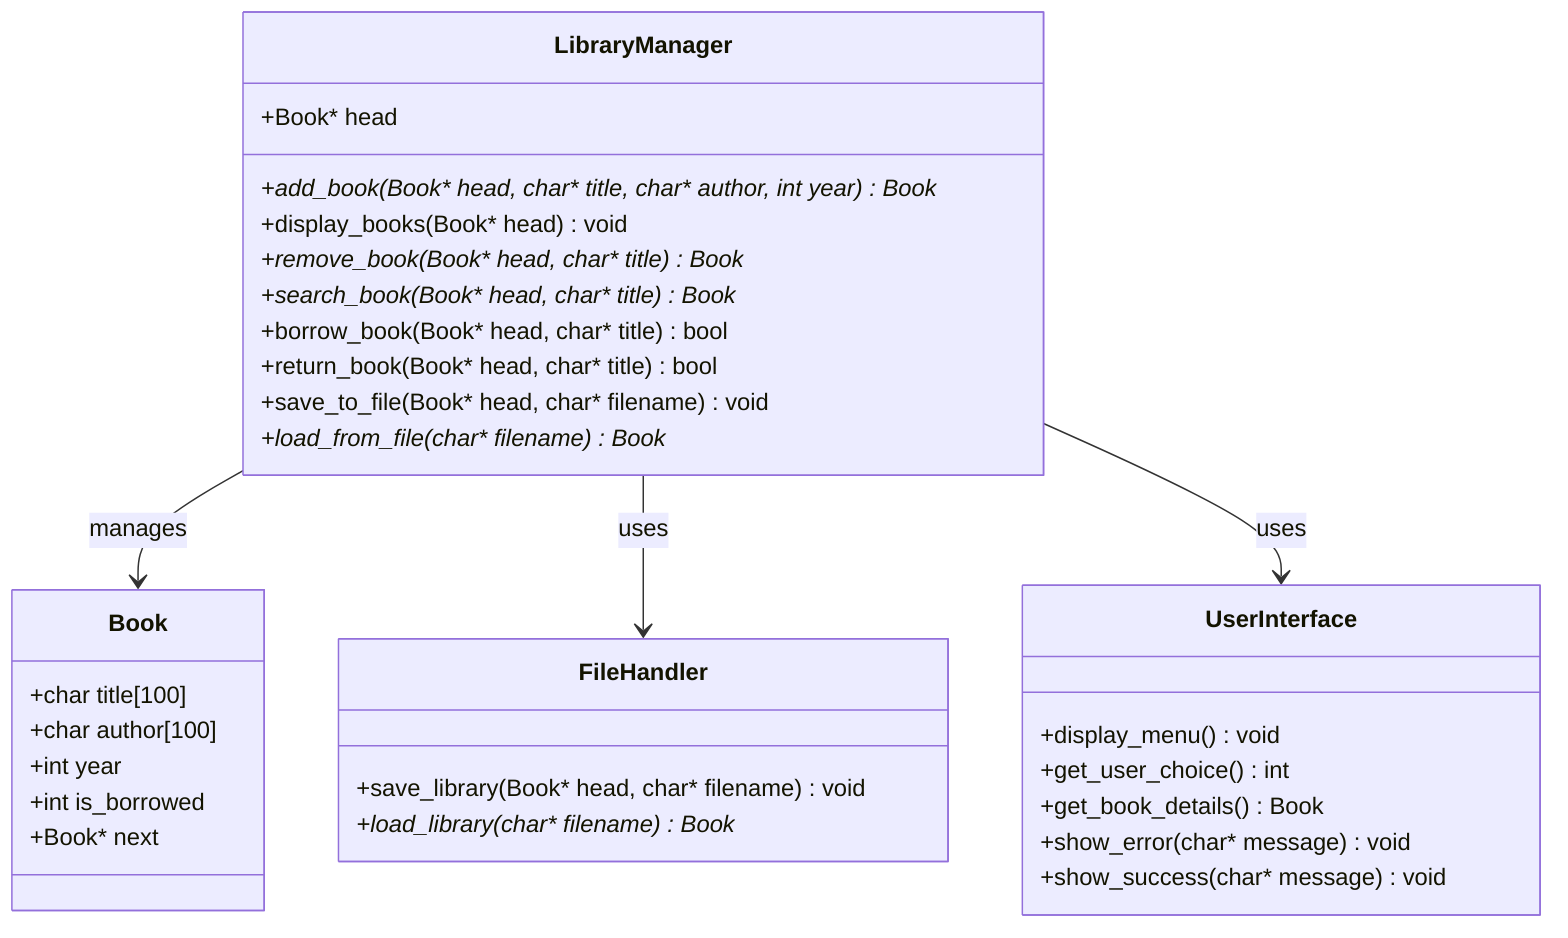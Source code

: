 classDiagram
    class Book {
        +char title[100]
        +char author[100]
        +int year
        +int is_borrowed
        +Book* next
    }

    class LibraryManager {
        +Book* head
        +add_book(Book* head, char* title, char* author, int year) Book*
        +display_books(Book* head) void
        +remove_book(Book* head, char* title) Book*
        +search_book(Book* head, char* title) Book*
        +borrow_book(Book* head, char* title) bool
        +return_book(Book* head, char* title) bool
        +save_to_file(Book* head, char* filename) void
        +load_from_file(char* filename) Book*
    }

    class FileHandler {
        +save_library(Book* head, char* filename) void
        +load_library(char* filename) Book*
    }

    class UserInterface {
        +display_menu() void
        +get_user_choice() int
        +get_book_details() Book
        +show_error(char* message) void
        +show_success(char* message) void
    }

    LibraryManager --> Book : manages
    LibraryManager --> FileHandler : uses
    LibraryManager --> UserInterface : uses